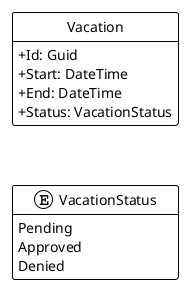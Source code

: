 @startuml vacation-class
!theme plain
hide empty members
skinparam linetype ortho
skinparam SameClassWidth true
skinparam classAttributeIconSize 0
hide class circle
hide abstract circle

class Vacation {
  +Id: Guid
  +Start: DateTime
  +End: DateTime
  +Status: VacationStatus
}

Vacation -[hidden]- VacationStatus

enum VacationStatus {
  Pending
  Approved
  Denied
}

@enduml